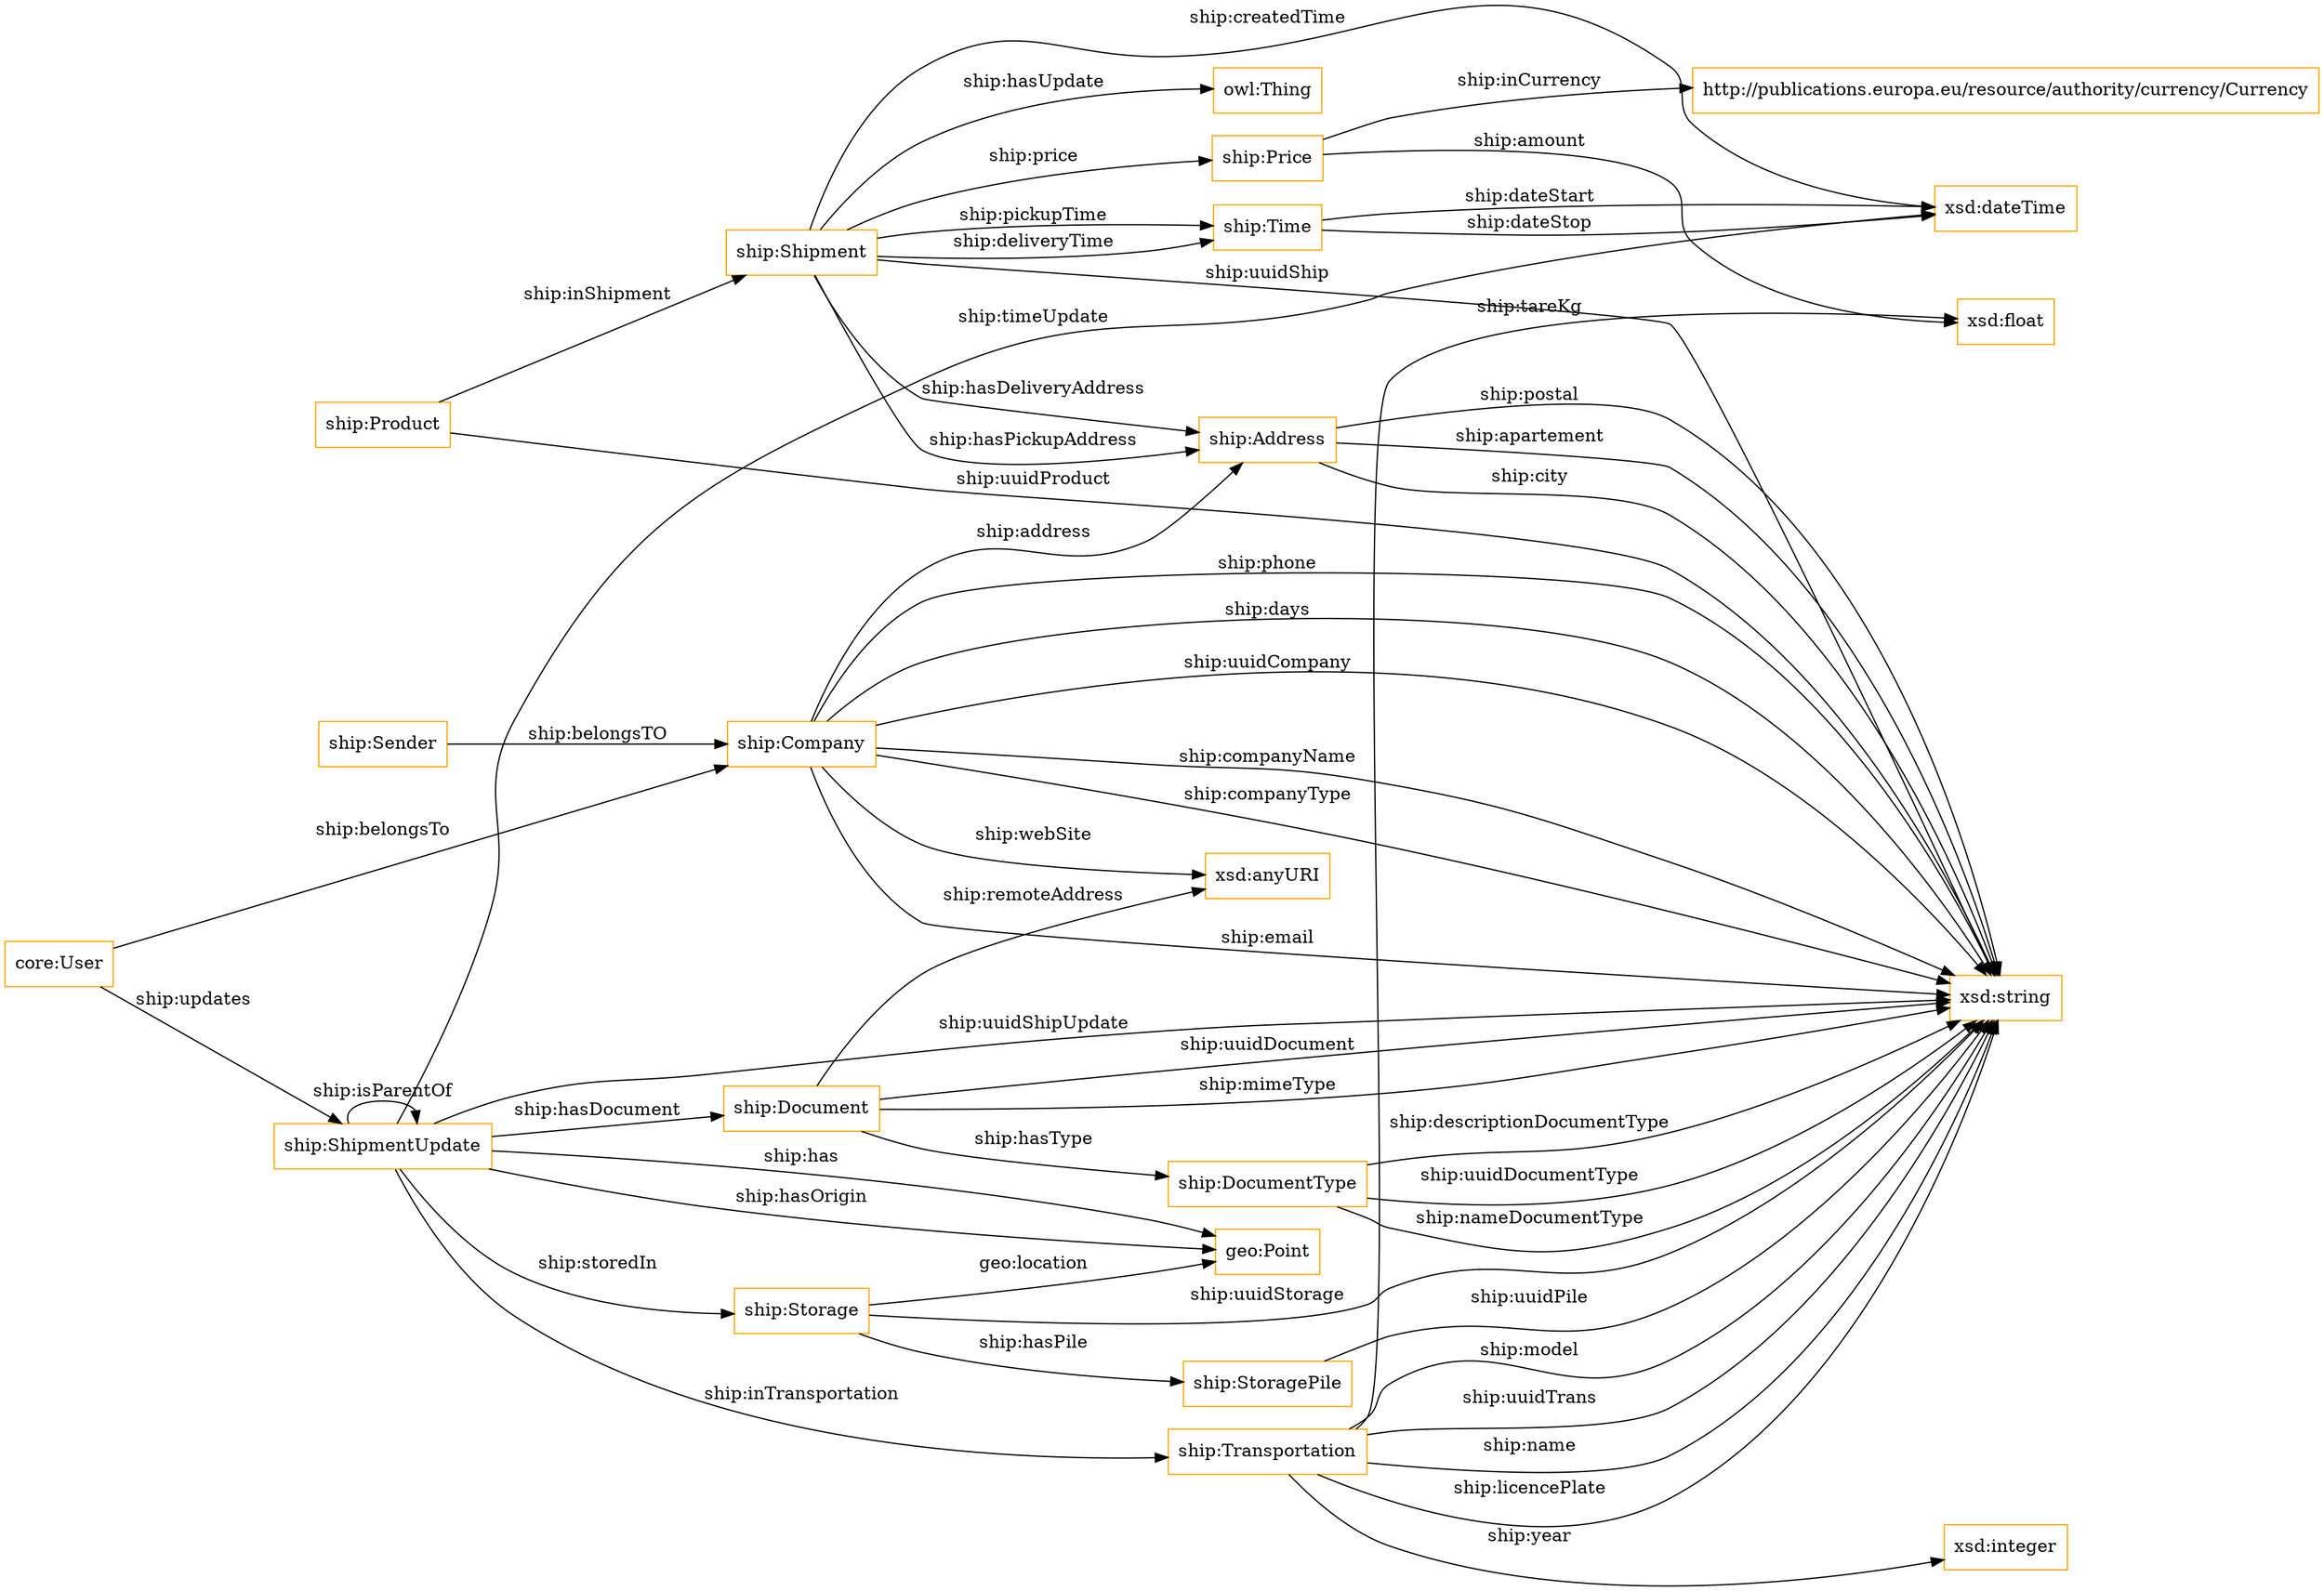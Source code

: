 digraph ar2dtool_diagram { 
rankdir=LR;
size="1501"
node [shape = rectangle, color="orange"]; "ship:Shipment" "ship:ShipmentUpdate" "ship:DocumentType" "ship:Address" "ship:Price" "core:User" "ship:Time" "http://publications.europa.eu/resource/authority/currency/Currency" "ship:Product" "ship:Document" "ship:Storage" "ship:StoragePile" "ship:Transportation" "ship:Company" "geo:Point" "ship:Sender" ; /*classes style*/
	"ship:Time" -> "xsd:dateTime" [ label = "ship:dateStop" ];
	"ship:ShipmentUpdate" -> "ship:Document" [ label = "ship:hasDocument" ];
	"ship:Company" -> "xsd:string" [ label = "ship:companyType" ];
	"ship:Company" -> "xsd:anyURI" [ label = "ship:webSite" ];
	"ship:ShipmentUpdate" -> "geo:Point" [ label = "ship:has" ];
	"ship:Shipment" -> "ship:Time" [ label = "ship:deliveryTime" ];
	"ship:Sender" -> "ship:Company" [ label = "ship:belongsTO" ];
	"ship:Address" -> "xsd:string" [ label = "ship:city" ];
	"ship:Product" -> "ship:Shipment" [ label = "ship:inShipment" ];
	"ship:Price" -> "xsd:float" [ label = "ship:amount" ];
	"ship:Company" -> "xsd:string" [ label = "ship:email" ];
	"core:User" -> "ship:ShipmentUpdate" [ label = "ship:updates" ];
	"ship:Company" -> "ship:Address" [ label = "ship:address" ];
	"ship:Time" -> "xsd:dateTime" [ label = "ship:dateStart" ];
	"ship:DocumentType" -> "xsd:string" [ label = "ship:nameDocumentType" ];
	"ship:Shipment" -> "ship:Price" [ label = "ship:price" ];
	"ship:Document" -> "ship:DocumentType" [ label = "ship:hasType" ];
	"ship:Price" -> "http://publications.europa.eu/resource/authority/currency/Currency" [ label = "ship:inCurrency" ];
	"ship:Transportation" -> "xsd:string" [ label = "ship:licencePlate" ];
	"core:User" -> "ship:Company" [ label = "ship:belongsTo" ];
	"ship:Shipment" -> "xsd:dateTime" [ label = "ship:createdTime" ];
	"ship:Storage" -> "ship:StoragePile" [ label = "ship:hasPile" ];
	"ship:Transportation" -> "xsd:string" [ label = "ship:model" ];
	"ship:Product" -> "xsd:string" [ label = "ship:uuidProduct" ];
	"ship:Company" -> "xsd:string" [ label = "ship:phone" ];
	"ship:Shipment" -> "owl:Thing" [ label = "ship:hasUpdate" ];
	"ship:ShipmentUpdate" -> "xsd:string" [ label = "ship:uuidShipUpdate" ];
	"ship:Company" -> "xsd:string" [ label = "ship:days" ];
	"ship:Transportation" -> "xsd:integer" [ label = "ship:year" ];
	"ship:Transportation" -> "xsd:string" [ label = "ship:uuidTrans" ];
	"ship:Address" -> "xsd:string" [ label = "ship:postal" ];
	"ship:Shipment" -> "ship:Time" [ label = "ship:pickupTime" ];
	"ship:ShipmentUpdate" -> "xsd:dateTime" [ label = "ship:timeUpdate" ];
	"ship:Shipment" -> "ship:Address" [ label = "ship:hasDeliveryAddress" ];
	"ship:ShipmentUpdate" -> "ship:ShipmentUpdate" [ label = "ship:isParentOf" ];
	"ship:StoragePile" -> "xsd:string" [ label = "ship:uuidPile" ];
	"ship:Shipment" -> "ship:Address" [ label = "ship:hasPickupAddress" ];
	"ship:Company" -> "xsd:string" [ label = "ship:uuidCompany" ];
	"ship:Storage" -> "geo:Point" [ label = "geo:location" ];
	"ship:ShipmentUpdate" -> "ship:Storage" [ label = "ship:storedIn" ];
	"ship:Shipment" -> "xsd:string" [ label = "ship:uuidShip" ];
	"ship:Company" -> "xsd:string" [ label = "ship:companyName" ];
	"ship:DocumentType" -> "xsd:string" [ label = "ship:descriptionDocumentType" ];
	"ship:Document" -> "xsd:string" [ label = "ship:uuidDocument" ];
	"ship:ShipmentUpdate" -> "ship:Transportation" [ label = "ship:inTransportation" ];
	"ship:Document" -> "xsd:anyURI" [ label = "ship:remoteAddress" ];
	"ship:Document" -> "xsd:string" [ label = "ship:mimeType" ];
	"ship:Transportation" -> "xsd:float" [ label = "ship:tareKg" ];
	"ship:ShipmentUpdate" -> "geo:Point" [ label = "ship:hasOrigin" ];
	"ship:Transportation" -> "xsd:string" [ label = "ship:name" ];
	"ship:Address" -> "xsd:string" [ label = "ship:apartement" ];
	"ship:Storage" -> "xsd:string" [ label = "ship:uuidStorage" ];
	"ship:DocumentType" -> "xsd:string" [ label = "ship:uuidDocumentType" ];

}
